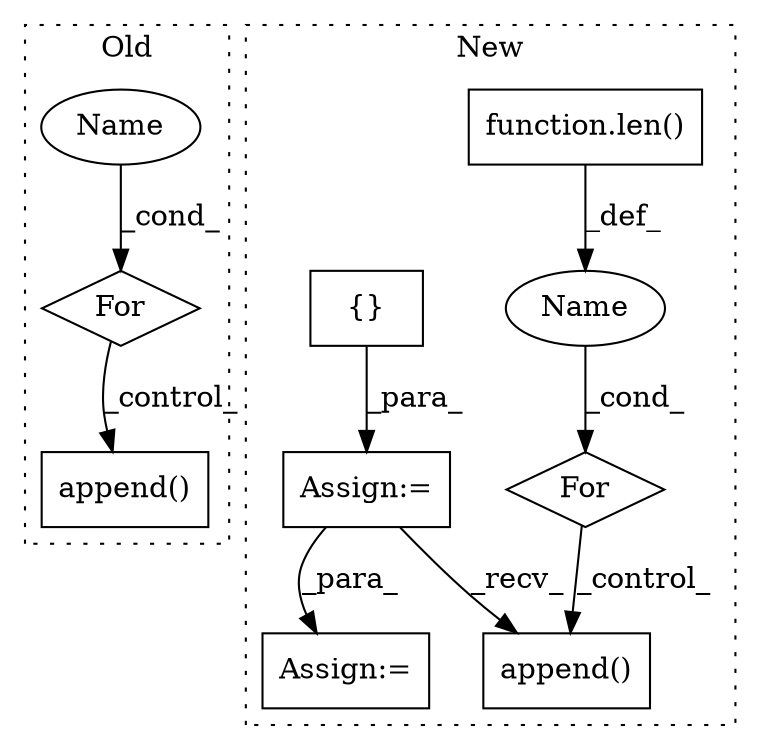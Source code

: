 digraph G {
subgraph cluster0 {
1 [label="append()" a="75" s="3413,3432" l="13,1" shape="box"];
7 [label="For" a="107" s="3279,3297" l="4,14" shape="diamond"];
8 [label="Name" a="87" s="3283" l="2" shape="ellipse"];
label = "Old";
style="dotted";
}
subgraph cluster1 {
2 [label="function.len()" a="75" s="10285,10300" l="4,1" shape="box"];
3 [label="For" a="107" s="10311,10341" l="4,14" shape="diamond"];
4 [label="Name" a="87" s="10315" l="5" shape="ellipse"];
5 [label="append()" a="75" s="10509,10535" l="19,1" shape="box"];
6 [label="{}" a="59" s="10260,10260" l="2,1" shape="box"];
9 [label="Assign:=" a="68" s="10257" l="3" shape="box"];
10 [label="Assign:=" a="68" s="10592" l="16" shape="box"];
label = "New";
style="dotted";
}
2 -> 4 [label="_def_"];
3 -> 5 [label="_control_"];
4 -> 3 [label="_cond_"];
6 -> 9 [label="_para_"];
7 -> 1 [label="_control_"];
8 -> 7 [label="_cond_"];
9 -> 10 [label="_para_"];
9 -> 5 [label="_recv_"];
}